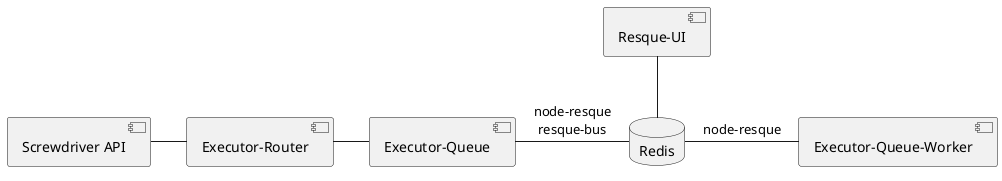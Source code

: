 @startuml
database "Redis"

component "Screwdriver API" as SDAPI
component "Executor-Queue" as executor
component "Executor-Queue-Worker" as worker
component "Resque-UI" as ui
component "Executor-Router" as router

SDAPI - router
router - executor
executor - Redis : node-resque\nresque-bus
Redis - worker : node-resque
Redis -up- ui
@enduml
